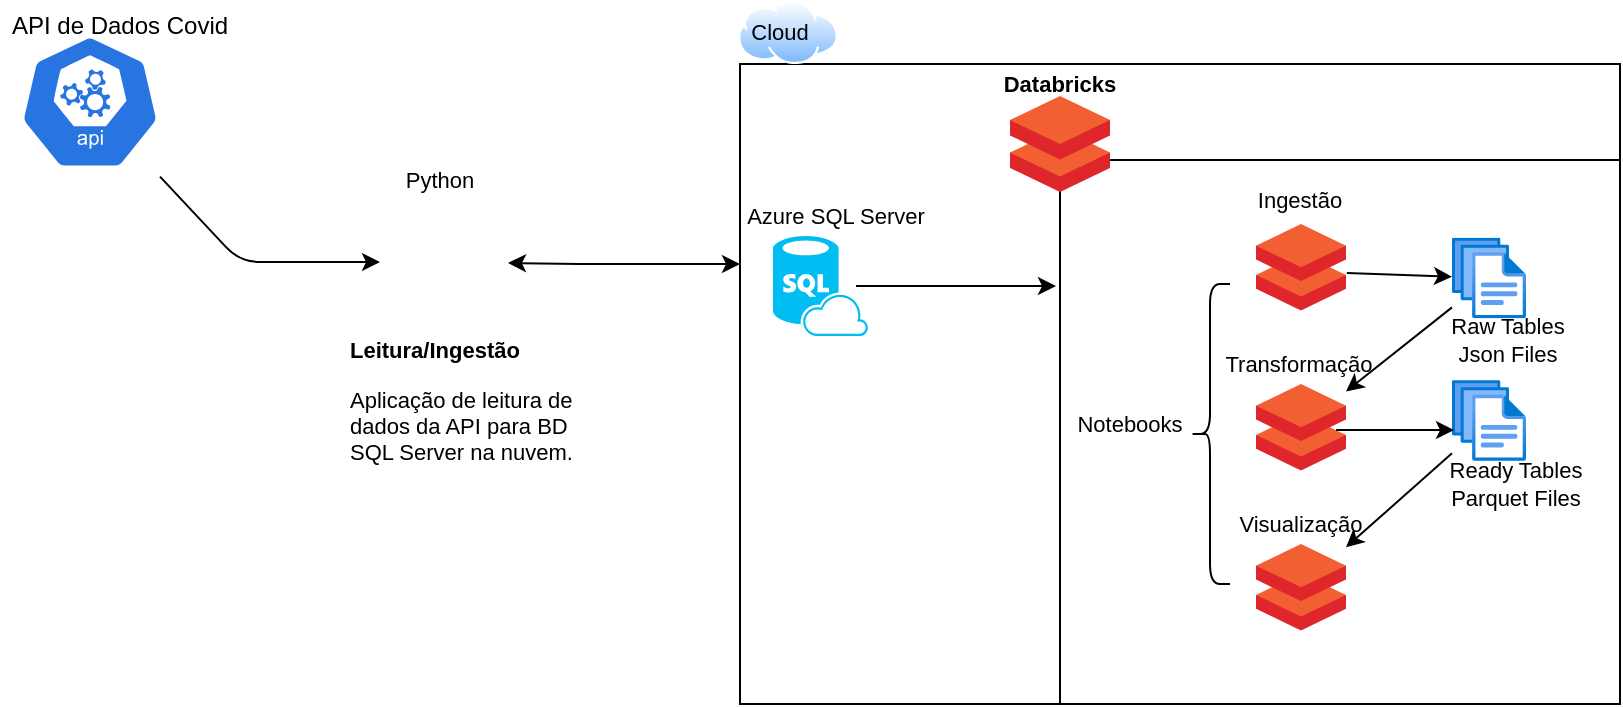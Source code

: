 <mxfile version="14.4.7" type="github">
  <diagram id="Rh4_9mQIcKR6ZL9h0nzi" name="Page-1">
    <mxGraphModel dx="967" dy="532" grid="1" gridSize="10" guides="1" tooltips="1" connect="1" arrows="1" fold="1" page="1" pageScale="1" pageWidth="827" pageHeight="1169" math="0" shadow="0">
      <root>
        <mxCell id="0" />
        <mxCell id="1" parent="0" />
        <mxCell id="ZsBO5cZFyfEsSncGkevy-14" value="" style="whiteSpace=wrap;html=1;fontSize=11;labelBackgroundColor=#ffffff;labelBorderColor=#000000;textOpacity=0;" vertex="1" parent="1">
          <mxGeometry x="390" y="40" width="440" height="320" as="geometry" />
        </mxCell>
        <mxCell id="ZsBO5cZFyfEsSncGkevy-20" value="" style="whiteSpace=wrap;html=1;labelBackgroundColor=none;fontSize=11;" vertex="1" parent="1">
          <mxGeometry x="550" y="88" width="280" height="272" as="geometry" />
        </mxCell>
        <mxCell id="ZsBO5cZFyfEsSncGkevy-2" value="" style="aspect=fixed;html=1;points=[];align=center;image;fontSize=12;image=img/lib/mscae/Databricks.svg;" vertex="1" parent="1">
          <mxGeometry x="525" y="56" width="50" height="48" as="geometry" />
        </mxCell>
        <mxCell id="ZsBO5cZFyfEsSncGkevy-3" value="" style="html=1;dashed=0;whitespace=wrap;fillColor=#2875E2;strokeColor=#ffffff;points=[[0.005,0.63,0],[0.1,0.2,0],[0.9,0.2,0],[0.5,0,0],[0.995,0.63,0],[0.72,0.99,0],[0.5,1,0],[0.28,0.99,0]];shape=mxgraph.kubernetes.icon;prIcon=api" vertex="1" parent="1">
          <mxGeometry x="30" y="20" width="70" height="78" as="geometry" />
        </mxCell>
        <mxCell id="ZsBO5cZFyfEsSncGkevy-6" value="" style="verticalLabelPosition=bottom;html=1;verticalAlign=top;align=center;strokeColor=none;fillColor=#00BEF2;shape=mxgraph.azure.sql_database_sql_azure;" vertex="1" parent="1">
          <mxGeometry x="406.5" y="126" width="47.5" height="50" as="geometry" />
        </mxCell>
        <mxCell id="ZsBO5cZFyfEsSncGkevy-8" value="" style="shape=image;html=1;verticalAlign=top;verticalLabelPosition=bottom;labelBackgroundColor=#ffffff;imageAspect=0;aspect=fixed;image=https://cdn2.iconfinder.com/data/icons/oxygen/64x64/mimetypes/text-x-python.png" vertex="1" parent="1">
          <mxGeometry x="210" y="107" width="64" height="64" as="geometry" />
        </mxCell>
        <mxCell id="ZsBO5cZFyfEsSncGkevy-9" value="" style="endArrow=classic;html=1;" edge="1" parent="1" source="ZsBO5cZFyfEsSncGkevy-3" target="ZsBO5cZFyfEsSncGkevy-8">
          <mxGeometry width="50" height="50" relative="1" as="geometry">
            <mxPoint x="130" y="191" as="sourcePoint" />
            <mxPoint x="180" y="141" as="targetPoint" />
            <Array as="points">
              <mxPoint x="140" y="139" />
            </Array>
          </mxGeometry>
        </mxCell>
        <mxCell id="ZsBO5cZFyfEsSncGkevy-10" value="API de Dados Covid&lt;br&gt;" style="text;html=1;strokeColor=none;fillColor=none;align=center;verticalAlign=middle;whiteSpace=wrap;rounded=0;" vertex="1" parent="1">
          <mxGeometry x="20" y="10.5" width="120" height="20" as="geometry" />
        </mxCell>
        <mxCell id="ZsBO5cZFyfEsSncGkevy-12" value="&lt;h1 style=&quot;font-size: 11px;&quot;&gt;Leitura/Ingestão&lt;/h1&gt;&lt;p style=&quot;font-size: 11px;&quot;&gt;Aplicação de leitura de dados da API para BD SQL Server na nuvem.&lt;/p&gt;" style="text;html=1;strokeColor=none;fillColor=none;spacing=5;spacingTop=-20;whiteSpace=wrap;overflow=hidden;rounded=0;fontSize=11;" vertex="1" parent="1">
          <mxGeometry x="190" y="180" width="130" height="80" as="geometry" />
        </mxCell>
        <mxCell id="ZsBO5cZFyfEsSncGkevy-13" value="" style="endArrow=classic;startArrow=classic;html=1;fontSize=11;" edge="1" parent="1" source="ZsBO5cZFyfEsSncGkevy-8">
          <mxGeometry width="50" height="50" relative="1" as="geometry">
            <mxPoint x="380" y="250" as="sourcePoint" />
            <mxPoint x="390" y="140" as="targetPoint" />
            <Array as="points">
              <mxPoint x="310" y="140" />
            </Array>
          </mxGeometry>
        </mxCell>
        <mxCell id="ZsBO5cZFyfEsSncGkevy-15" value="" style="aspect=fixed;perimeter=ellipsePerimeter;html=1;align=center;shadow=0;dashed=0;spacingTop=3;image;image=img/lib/active_directory/internet_cloud.svg;labelBackgroundColor=#ffffff;fontSize=11;" vertex="1" parent="1">
          <mxGeometry x="389" y="8.5" width="50" height="31.5" as="geometry" />
        </mxCell>
        <mxCell id="ZsBO5cZFyfEsSncGkevy-17" value="Azure SQL Server" style="text;html=1;strokeColor=none;fillColor=none;align=center;verticalAlign=middle;whiteSpace=wrap;rounded=0;labelBackgroundColor=#ffffff;fontSize=11;" vertex="1" parent="1">
          <mxGeometry x="363" y="106" width="150" height="20" as="geometry" />
        </mxCell>
        <mxCell id="ZsBO5cZFyfEsSncGkevy-18" value="Cloud" style="text;html=1;strokeColor=none;fillColor=none;align=center;verticalAlign=middle;whiteSpace=wrap;rounded=0;labelBackgroundColor=none;fontSize=11;" vertex="1" parent="1">
          <mxGeometry x="390" y="14.25" width="40" height="20" as="geometry" />
        </mxCell>
        <mxCell id="ZsBO5cZFyfEsSncGkevy-19" value="" style="endArrow=classic;html=1;fontSize=11;exitX=0.874;exitY=0.5;exitDx=0;exitDy=0;exitPerimeter=0;" edge="1" parent="1" source="ZsBO5cZFyfEsSncGkevy-6">
          <mxGeometry width="50" height="50" relative="1" as="geometry">
            <mxPoint x="461.5" y="135" as="sourcePoint" />
            <mxPoint x="548" y="151" as="targetPoint" />
          </mxGeometry>
        </mxCell>
        <mxCell id="ZsBO5cZFyfEsSncGkevy-21" value="Databricks" style="text;html=1;strokeColor=none;fillColor=none;align=center;verticalAlign=middle;whiteSpace=wrap;rounded=0;labelBackgroundColor=none;fontSize=11;fontStyle=1" vertex="1" parent="1">
          <mxGeometry x="520" y="40" width="60" height="20" as="geometry" />
        </mxCell>
        <mxCell id="ZsBO5cZFyfEsSncGkevy-22" value="Python" style="text;html=1;strokeColor=none;fillColor=none;align=center;verticalAlign=middle;whiteSpace=wrap;rounded=0;labelBackgroundColor=none;fontSize=11;" vertex="1" parent="1">
          <mxGeometry x="220" y="88" width="40" height="20" as="geometry" />
        </mxCell>
        <mxCell id="ZsBO5cZFyfEsSncGkevy-23" value="" style="aspect=fixed;html=1;points=[];align=center;image;fontSize=12;image=img/lib/azure2/general/Files.svg;labelBackgroundColor=none;" vertex="1" parent="1">
          <mxGeometry x="746" y="126.77" width="37" height="40.46" as="geometry" />
        </mxCell>
        <mxCell id="ZsBO5cZFyfEsSncGkevy-24" value="" style="aspect=fixed;html=1;points=[];align=center;image;fontSize=12;image=img/lib/azure2/general/Files.svg;labelBackgroundColor=none;" vertex="1" parent="1">
          <mxGeometry x="746" y="198" width="37" height="40.5" as="geometry" />
        </mxCell>
        <mxCell id="ZsBO5cZFyfEsSncGkevy-25" value="Raw Tables&lt;br&gt;Json Files" style="text;html=1;strokeColor=none;fillColor=none;align=center;verticalAlign=middle;whiteSpace=wrap;rounded=0;labelBackgroundColor=none;fontSize=11;" vertex="1" parent="1">
          <mxGeometry x="737.5" y="168" width="71.5" height="20" as="geometry" />
        </mxCell>
        <mxCell id="ZsBO5cZFyfEsSncGkevy-26" value="Ready Tables&lt;br&gt;Parquet Files" style="text;html=1;strokeColor=none;fillColor=none;align=center;verticalAlign=middle;whiteSpace=wrap;rounded=0;labelBackgroundColor=none;fontSize=11;" vertex="1" parent="1">
          <mxGeometry x="742" y="240" width="71.5" height="20" as="geometry" />
        </mxCell>
        <mxCell id="ZsBO5cZFyfEsSncGkevy-27" value="" style="aspect=fixed;html=1;points=[];align=center;image;fontSize=12;image=img/lib/mscae/Databricks.svg;" vertex="1" parent="1">
          <mxGeometry x="648" y="120" width="45" height="43.2" as="geometry" />
        </mxCell>
        <mxCell id="ZsBO5cZFyfEsSncGkevy-28" value="" style="aspect=fixed;html=1;points=[];align=center;image;fontSize=12;image=img/lib/mscae/Databricks.svg;" vertex="1" parent="1">
          <mxGeometry x="648" y="200" width="45" height="43.2" as="geometry" />
        </mxCell>
        <mxCell id="ZsBO5cZFyfEsSncGkevy-29" value="" style="aspect=fixed;html=1;points=[];align=center;image;fontSize=12;image=img/lib/mscae/Databricks.svg;" vertex="1" parent="1">
          <mxGeometry x="648" y="280" width="45" height="43.2" as="geometry" />
        </mxCell>
        <mxCell id="ZsBO5cZFyfEsSncGkevy-30" value="" style="endArrow=classic;html=1;fontSize=11;exitX=1.009;exitY=0.568;exitDx=0;exitDy=0;exitPerimeter=0;" edge="1" parent="1" source="ZsBO5cZFyfEsSncGkevy-27" target="ZsBO5cZFyfEsSncGkevy-23">
          <mxGeometry width="50" height="50" relative="1" as="geometry">
            <mxPoint x="687.5" y="154" as="sourcePoint" />
            <mxPoint x="737.5" y="104" as="targetPoint" />
          </mxGeometry>
        </mxCell>
        <mxCell id="ZsBO5cZFyfEsSncGkevy-31" value="" style="endArrow=classic;html=1;fontSize=11;" edge="1" parent="1">
          <mxGeometry width="50" height="50" relative="1" as="geometry">
            <mxPoint x="688" y="223" as="sourcePoint" />
            <mxPoint x="747" y="223" as="targetPoint" />
          </mxGeometry>
        </mxCell>
        <mxCell id="ZsBO5cZFyfEsSncGkevy-32" value="" style="endArrow=classic;html=1;fontSize=11;" edge="1" parent="1" source="ZsBO5cZFyfEsSncGkevy-23" target="ZsBO5cZFyfEsSncGkevy-28">
          <mxGeometry width="50" height="50" relative="1" as="geometry">
            <mxPoint x="668" y="280" as="sourcePoint" />
            <mxPoint x="718" y="230" as="targetPoint" />
          </mxGeometry>
        </mxCell>
        <mxCell id="ZsBO5cZFyfEsSncGkevy-33" value="" style="endArrow=classic;html=1;fontSize=11;" edge="1" parent="1" source="ZsBO5cZFyfEsSncGkevy-24" target="ZsBO5cZFyfEsSncGkevy-29">
          <mxGeometry width="50" height="50" relative="1" as="geometry">
            <mxPoint x="737.5" y="270.002" as="sourcePoint" />
            <mxPoint x="684.5" y="312.064" as="targetPoint" />
          </mxGeometry>
        </mxCell>
        <mxCell id="ZsBO5cZFyfEsSncGkevy-34" value="Visualização" style="text;html=1;strokeColor=none;fillColor=none;align=center;verticalAlign=middle;whiteSpace=wrap;rounded=0;labelBackgroundColor=none;fontSize=11;" vertex="1" parent="1">
          <mxGeometry x="639" y="260" width="62.5" height="20" as="geometry" />
        </mxCell>
        <mxCell id="ZsBO5cZFyfEsSncGkevy-35" value="Transformação" style="text;html=1;strokeColor=none;fillColor=none;align=center;verticalAlign=middle;whiteSpace=wrap;rounded=0;labelBackgroundColor=none;fontSize=11;" vertex="1" parent="1">
          <mxGeometry x="648" y="180" width="42.5" height="20" as="geometry" />
        </mxCell>
        <mxCell id="ZsBO5cZFyfEsSncGkevy-36" value="Ingestão" style="text;html=1;strokeColor=none;fillColor=none;align=center;verticalAlign=middle;whiteSpace=wrap;rounded=0;labelBackgroundColor=none;fontSize=11;" vertex="1" parent="1">
          <mxGeometry x="645.5" y="98" width="47.5" height="20" as="geometry" />
        </mxCell>
        <mxCell id="ZsBO5cZFyfEsSncGkevy-37" value="" style="shape=curlyBracket;whiteSpace=wrap;html=1;rounded=1;labelBackgroundColor=none;fontSize=11;" vertex="1" parent="1">
          <mxGeometry x="615" y="150" width="20" height="150" as="geometry" />
        </mxCell>
        <mxCell id="ZsBO5cZFyfEsSncGkevy-38" value="Notebooks" style="text;html=1;strokeColor=none;fillColor=none;align=center;verticalAlign=middle;whiteSpace=wrap;rounded=0;labelBackgroundColor=none;fontSize=11;" vertex="1" parent="1">
          <mxGeometry x="560" y="210" width="50" height="20" as="geometry" />
        </mxCell>
      </root>
    </mxGraphModel>
  </diagram>
</mxfile>
